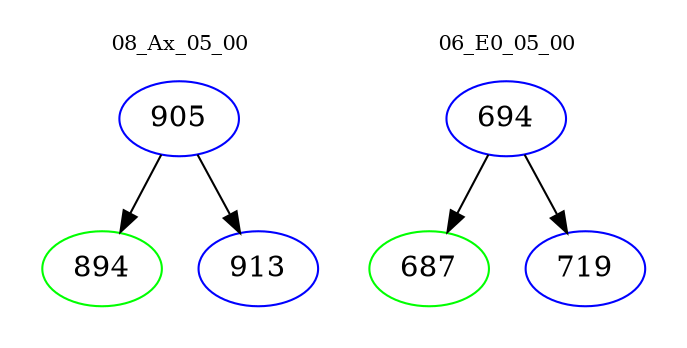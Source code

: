 digraph{
subgraph cluster_0 {
color = white
label = "08_Ax_05_00";
fontsize=10;
T0_905 [label="905", color="blue"]
T0_905 -> T0_894 [color="black"]
T0_894 [label="894", color="green"]
T0_905 -> T0_913 [color="black"]
T0_913 [label="913", color="blue"]
}
subgraph cluster_1 {
color = white
label = "06_E0_05_00";
fontsize=10;
T1_694 [label="694", color="blue"]
T1_694 -> T1_687 [color="black"]
T1_687 [label="687", color="green"]
T1_694 -> T1_719 [color="black"]
T1_719 [label="719", color="blue"]
}
}
